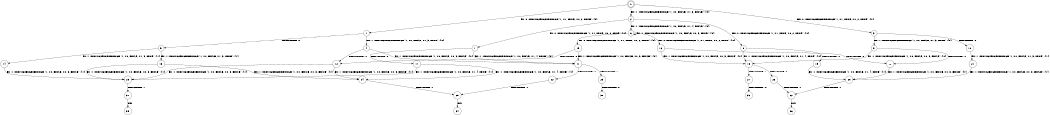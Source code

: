 digraph BCG {
size = "7, 10.5";
center = TRUE;
node [shape = circle];
0 [peripheries = 2];
0 -> 1 [label = "EX !0 !ATOMIC_EXCH_BRANCH (1, +1, TRUE, +0, 2, TRUE) !{0}"];
0 -> 2 [label = "EX !1 !ATOMIC_EXCH_BRANCH (1, +0, FALSE, +1, 3, FALSE) !{0}"];
0 -> 3 [label = "EX !0 !ATOMIC_EXCH_BRANCH (1, +1, TRUE, +0, 2, TRUE) !{0}"];
1 -> 4 [label = "EX !1 !ATOMIC_EXCH_BRANCH (1, +0, FALSE, +1, 3, TRUE) !{0}"];
1 -> 5 [label = "TERMINATE !0"];
2 -> 6 [label = "EX !1 !ATOMIC_EXCH_BRANCH (1, +0, FALSE, +1, 4, FALSE) !{0}"];
2 -> 7 [label = "EX !0 !ATOMIC_EXCH_BRANCH (1, +1, TRUE, +0, 2, TRUE) !{0}"];
2 -> 8 [label = "EX !0 !ATOMIC_EXCH_BRANCH (1, +1, TRUE, +0, 2, TRUE) !{0}"];
3 -> 9 [label = "EX !1 !ATOMIC_EXCH_BRANCH (1, +0, FALSE, +1, 3, TRUE) !{0}"];
3 -> 10 [label = "TERMINATE !0"];
4 -> 11 [label = "EX !1 !ATOMIC_EXCH_BRANCH (1, +0, FALSE, +0, 3, FALSE) !{0}"];
4 -> 12 [label = "TERMINATE !0"];
5 -> 13 [label = "EX !1 !ATOMIC_EXCH_BRANCH (1, +0, FALSE, +1, 3, TRUE) !{1}"];
5 -> 14 [label = "EX !1 !ATOMIC_EXCH_BRANCH (1, +0, FALSE, +1, 3, TRUE) !{1}"];
6 -> 6 [label = "EX !1 !ATOMIC_EXCH_BRANCH (1, +0, FALSE, +0, 3, TRUE) !{0}"];
6 -> 15 [label = "EX !0 !ATOMIC_EXCH_BRANCH (1, +1, TRUE, +0, 2, TRUE) !{0}"];
6 -> 16 [label = "EX !0 !ATOMIC_EXCH_BRANCH (1, +1, TRUE, +0, 2, TRUE) !{0}"];
7 -> 11 [label = "EX !1 !ATOMIC_EXCH_BRANCH (1, +0, FALSE, +1, 4, TRUE) !{0}"];
7 -> 17 [label = "TERMINATE !0"];
8 -> 18 [label = "EX !1 !ATOMIC_EXCH_BRANCH (1, +0, FALSE, +1, 4, TRUE) !{0}"];
8 -> 19 [label = "TERMINATE !0"];
9 -> 18 [label = "EX !1 !ATOMIC_EXCH_BRANCH (1, +0, FALSE, +0, 3, FALSE) !{0}"];
9 -> 20 [label = "TERMINATE !0"];
10 -> 21 [label = "EX !1 !ATOMIC_EXCH_BRANCH (1, +0, FALSE, +1, 3, TRUE) !{1}"];
11 -> 22 [label = "TERMINATE !0"];
11 -> 23 [label = "TERMINATE !1"];
12 -> 24 [label = "EX !1 !ATOMIC_EXCH_BRANCH (1, +0, FALSE, +0, 3, FALSE) !{1}"];
12 -> 25 [label = "EX !1 !ATOMIC_EXCH_BRANCH (1, +0, FALSE, +0, 3, FALSE) !{1}"];
13 -> 24 [label = "EX !1 !ATOMIC_EXCH_BRANCH (1, +0, FALSE, +0, 3, FALSE) !{1}"];
13 -> 25 [label = "EX !1 !ATOMIC_EXCH_BRANCH (1, +0, FALSE, +0, 3, FALSE) !{1}"];
14 -> 25 [label = "EX !1 !ATOMIC_EXCH_BRANCH (1, +0, FALSE, +0, 3, FALSE) !{1}"];
15 -> 11 [label = "EX !1 !ATOMIC_EXCH_BRANCH (1, +0, FALSE, +0, 3, FALSE) !{0}"];
15 -> 12 [label = "TERMINATE !0"];
16 -> 18 [label = "EX !1 !ATOMIC_EXCH_BRANCH (1, +0, FALSE, +0, 3, FALSE) !{0}"];
16 -> 20 [label = "TERMINATE !0"];
17 -> 24 [label = "EX !1 !ATOMIC_EXCH_BRANCH (1, +0, FALSE, +1, 4, TRUE) !{1}"];
17 -> 25 [label = "EX !1 !ATOMIC_EXCH_BRANCH (1, +0, FALSE, +1, 4, TRUE) !{1}"];
18 -> 26 [label = "TERMINATE !0"];
18 -> 27 [label = "TERMINATE !1"];
19 -> 28 [label = "EX !1 !ATOMIC_EXCH_BRANCH (1, +0, FALSE, +1, 4, TRUE) !{1}"];
20 -> 28 [label = "EX !1 !ATOMIC_EXCH_BRANCH (1, +0, FALSE, +0, 3, FALSE) !{1}"];
21 -> 28 [label = "EX !1 !ATOMIC_EXCH_BRANCH (1, +0, FALSE, +0, 3, FALSE) !{1}"];
22 -> 29 [label = "TERMINATE !1"];
23 -> 30 [label = "TERMINATE !0"];
24 -> 29 [label = "TERMINATE !1"];
25 -> 31 [label = "TERMINATE !1"];
26 -> 32 [label = "TERMINATE !1"];
27 -> 33 [label = "TERMINATE !0"];
28 -> 32 [label = "TERMINATE !1"];
29 -> 34 [label = "exit"];
31 -> 35 [label = "exit"];
32 -> 36 [label = "exit"];
}
